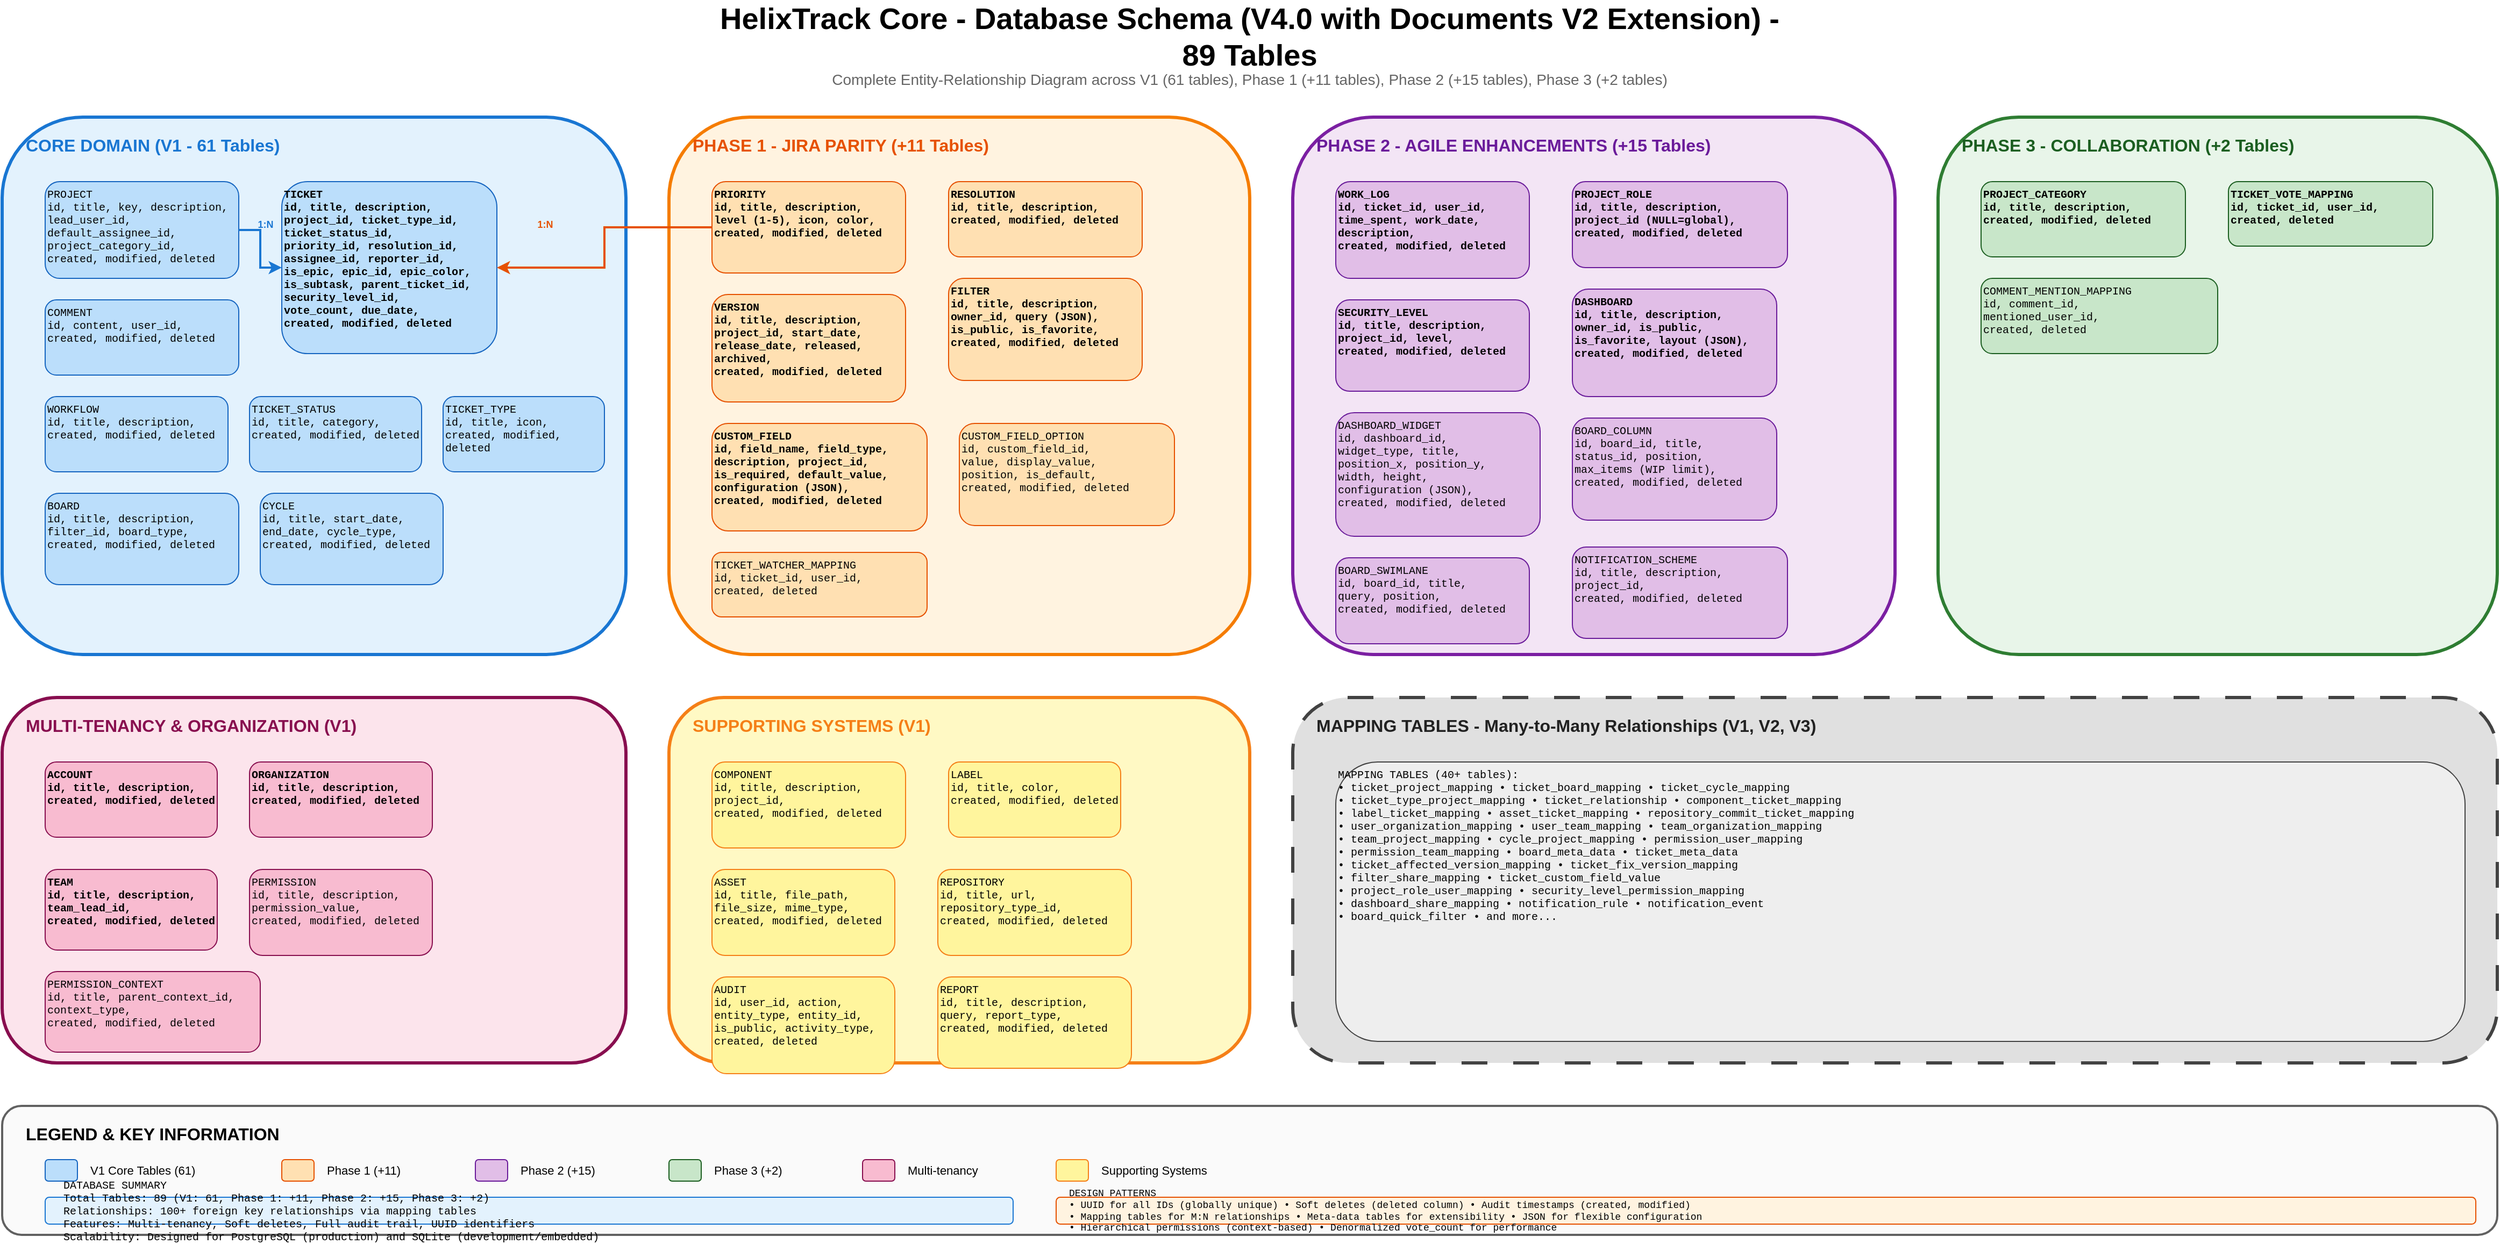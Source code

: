 <mxfile version="24.0.0">
  <diagram name="Database Schema Overview" id="db-schema">
    <mxGraphModel dx="2400" dy="1400" grid="1" gridSize="10" guides="1" tooltips="1" connect="1" arrows="1" fold="1" page="1" pageScale="1" pageWidth="2400" pageHeight="1800" math="0" shadow="0">
      <root>
        <mxCell id="0" />
        <mxCell id="1" parent="0" />

        <!-- Title -->
        <mxCell id="title" value="HelixTrack Core - Database Schema (V4.0 with Documents V2 Extension) - 89 Tables" style="text;html=1;strokeColor=none;fillColor=none;align=center;verticalAlign=middle;whiteSpace=wrap;rounded=0;fontSize=28;fontStyle=1" vertex="1" parent="1">
          <mxGeometry x="700" y="20" width="1000" height="50" as="geometry" />
        </mxCell>

        <mxCell id="subtitle" value="Complete Entity-Relationship Diagram across V1 (61 tables), Phase 1 (+11 tables), Phase 2 (+15 tables), Phase 3 (+2 tables)" style="text;html=1;strokeColor=none;fillColor=none;align=center;verticalAlign=middle;whiteSpace=wrap;rounded=0;fontSize=14;fontStyle=0;fontColor=#666666;" vertex="1" parent="1">
          <mxGeometry x="700" y="70" width="1000" height="30" as="geometry" />
        </mxCell>

        <!-- Core Domain (V1) -->
        <mxCell id="core-domain-bg" value="" style="rounded=1;whiteSpace=wrap;html=1;fillColor=#E3F2FD;strokeColor=#1976D2;strokeWidth=3;" vertex="1" parent="1">
          <mxGeometry x="40" y="120" width="580" height="500" as="geometry" />
        </mxCell>
        <mxCell id="core-domain-title" value="CORE DOMAIN (V1 - 61 Tables)" style="text;html=1;strokeColor=none;fillColor=none;align=left;verticalAlign=top;whiteSpace=wrap;rounded=0;fontSize=16;fontStyle=1;fontColor=#1976D2;" vertex="1" parent="1">
          <mxGeometry x="60" y="130" width="400" height="30" as="geometry" />
        </mxCell>

        <!-- Core Tables -->
        <mxCell id="project-table" value="PROJECT&#xa;id, title, key, description,&#xa;lead_user_id,&#xa;default_assignee_id,&#xa;project_category_id,&#xa;created, modified, deleted" style="rounded=1;whiteSpace=wrap;html=1;fillColor=#BBDEFB;strokeColor=#1565C0;align=left;verticalAlign=top;fontSize=10;fontFamily=Courier New;" vertex="1" parent="1">
          <mxGeometry x="80" y="180" width="180" height="90" as="geometry" />
        </mxCell>

        <mxCell id="ticket-table" value="TICKET&#xa;id, title, description,&#xa;project_id, ticket_type_id,&#xa;ticket_status_id,&#xa;priority_id, resolution_id,&#xa;assignee_id, reporter_id,&#xa;is_epic, epic_id, epic_color,&#xa;is_subtask, parent_ticket_id,&#xa;security_level_id,&#xa;vote_count, due_date,&#xa;created, modified, deleted" style="rounded=1;whiteSpace=wrap;html=1;fillColor=#BBDEFB;strokeColor=#1565C0;align=left;verticalAlign=top;fontSize=10;fontFamily=Courier New;fontStyle=1" vertex="1" parent="1">
          <mxGeometry x="300" y="180" width="200" height="160" as="geometry" />
        </mxCell>

        <mxCell id="comment-table" value="COMMENT&#xa;id, content, user_id,&#xa;created, modified, deleted" style="rounded=1;whiteSpace=wrap;html=1;fillColor=#BBDEFB;strokeColor=#1565C0;align=left;verticalAlign=top;fontSize=10;fontFamily=Courier New;" vertex="1" parent="1">
          <mxGeometry x="80" y="290" width="180" height="70" as="geometry" />
        </mxCell>

        <mxCell id="workflow-table" value="WORKFLOW&#xa;id, title, description,&#xa;created, modified, deleted" style="rounded=1;whiteSpace=wrap;html=1;fillColor=#BBDEFB;strokeColor=#1565C0;align=left;verticalAlign=top;fontSize=10;fontFamily=Courier New;" vertex="1" parent="1">
          <mxGeometry x="80" y="380" width="170" height="70" as="geometry" />
        </mxCell>

        <mxCell id="ticket-status-table" value="TICKET_STATUS&#xa;id, title, category,&#xa;created, modified, deleted" style="rounded=1;whiteSpace=wrap;html=1;fillColor=#BBDEFB;strokeColor=#1565C0;align=left;verticalAlign=top;fontSize=10;fontFamily=Courier New;" vertex="1" parent="1">
          <mxGeometry x="270" y="380" width="160" height="70" as="geometry" />
        </mxCell>

        <mxCell id="ticket-type-table" value="TICKET_TYPE&#xa;id, title, icon,&#xa;created, modified, deleted" style="rounded=1;whiteSpace=wrap;html=1;fillColor=#BBDEFB;strokeColor=#1565C0;align=left;verticalAlign=top;fontSize=10;fontFamily=Courier New;" vertex="1" parent="1">
          <mxGeometry x="450" y="380" width="150" height="70" as="geometry" />
        </mxCell>

        <mxCell id="board-table" value="BOARD&#xa;id, title, description,&#xa;filter_id, board_type,&#xa;created, modified, deleted" style="rounded=1;whiteSpace=wrap;html=1;fillColor=#BBDEFB;strokeColor=#1565C0;align=left;verticalAlign=top;fontSize=10;fontFamily=Courier New;" vertex="1" parent="1">
          <mxGeometry x="80" y="470" width="180" height="85" as="geometry" />
        </mxCell>

        <mxCell id="cycle-table" value="CYCLE&#xa;id, title, start_date,&#xa;end_date, cycle_type,&#xa;created, modified, deleted" style="rounded=1;whiteSpace=wrap;html=1;fillColor=#BBDEFB;strokeColor=#1565C0;align=left;verticalAlign=top;fontSize=10;fontFamily=Courier New;" vertex="1" parent="1">
          <mxGeometry x="280" y="470" width="170" height="85" as="geometry" />
        </mxCell>

        <!-- Phase 1 Domain -->
        <mxCell id="phase1-domain-bg" value="" style="rounded=1;whiteSpace=wrap;html=1;fillColor=#FFF3E0;strokeColor=#F57C00;strokeWidth=3;" vertex="1" parent="1">
          <mxGeometry x="660" y="120" width="540" height="500" as="geometry" />
        </mxCell>
        <mxCell id="phase1-domain-title" value="PHASE 1 - JIRA PARITY (+11 Tables)" style="text;html=1;strokeColor=none;fillColor=none;align=left;verticalAlign=top;whiteSpace=wrap;rounded=0;fontSize=16;fontStyle=1;fontColor=#E65100;" vertex="1" parent="1">
          <mxGeometry x="680" y="130" width="450" height="30" as="geometry" />
        </mxCell>

        <!-- Phase 1 Tables -->
        <mxCell id="priority-table" value="PRIORITY&#xa;id, title, description,&#xa;level (1-5), icon, color,&#xa;created, modified, deleted" style="rounded=1;whiteSpace=wrap;html=1;fillColor=#FFE0B2;strokeColor=#E65100;align=left;verticalAlign=top;fontSize=10;fontFamily=Courier New;fontStyle=1" vertex="1" parent="1">
          <mxGeometry x="700" y="180" width="180" height="85" as="geometry" />
        </mxCell>

        <mxCell id="resolution-table" value="RESOLUTION&#xa;id, title, description,&#xa;created, modified, deleted" style="rounded=1;whiteSpace=wrap;html=1;fillColor=#FFE0B2;strokeColor=#E65100;align=left;verticalAlign=top;fontSize=10;fontFamily=Courier New;fontStyle=1" vertex="1" parent="1">
          <mxGeometry x="920" y="180" width="180" height="70" as="geometry" />
        </mxCell>

        <mxCell id="version-table" value="VERSION&#xa;id, title, description,&#xa;project_id, start_date,&#xa;release_date, released,&#xa;archived,&#xa;created, modified, deleted" style="rounded=1;whiteSpace=wrap;html=1;fillColor=#FFE0B2;strokeColor=#E65100;align=left;verticalAlign=top;fontSize=10;fontFamily=Courier New;fontStyle=1" vertex="1" parent="1">
          <mxGeometry x="700" y="285" width="180" height="100" as="geometry" />
        </mxCell>

        <mxCell id="filter-table" value="FILTER&#xa;id, title, description,&#xa;owner_id, query (JSON),&#xa;is_public, is_favorite,&#xa;created, modified, deleted" style="rounded=1;whiteSpace=wrap;html=1;fillColor=#FFE0B2;strokeColor=#E65100;align=left;verticalAlign=top;fontSize=10;fontFamily=Courier New;fontStyle=1" vertex="1" parent="1">
          <mxGeometry x="920" y="270" width="180" height="95" as="geometry" />
        </mxCell>

        <mxCell id="custom-field-table" value="CUSTOM_FIELD&#xa;id, field_name, field_type,&#xa;description, project_id,&#xa;is_required, default_value,&#xa;configuration (JSON),&#xa;created, modified, deleted" style="rounded=1;whiteSpace=wrap;html=1;fillColor=#FFE0B2;strokeColor=#E65100;align=left;verticalAlign=top;fontSize=10;fontFamily=Courier New;fontStyle=1" vertex="1" parent="1">
          <mxGeometry x="700" y="405" width="200" height="100" as="geometry" />
        </mxCell>

        <mxCell id="custom-field-option-table" value="CUSTOM_FIELD_OPTION&#xa;id, custom_field_id,&#xa;value, display_value,&#xa;position, is_default,&#xa;created, modified, deleted" style="rounded=1;whiteSpace=wrap;html=1;fillColor=#FFE0B2;strokeColor=#E65100;align=left;verticalAlign=top;fontSize=10;fontFamily=Courier New;" vertex="1" parent="1">
          <mxGeometry x="930" y="405" width="200" height="95" as="geometry" />
        </mxCell>

        <mxCell id="ticket-watcher-table" value="TICKET_WATCHER_MAPPING&#xa;id, ticket_id, user_id,&#xa;created, deleted" style="rounded=1;whiteSpace=wrap;html=1;fillColor=#FFE0B2;strokeColor=#E65100;align=left;verticalAlign=top;fontSize=10;fontFamily=Courier New;" vertex="1" parent="1">
          <mxGeometry x="700" y="525" width="200" height="60" as="geometry" />
        </mxCell>

        <!-- Phase 2 Domain -->
        <mxCell id="phase2-domain-bg" value="" style="rounded=1;whiteSpace=wrap;html=1;fillColor=#F3E5F5;strokeColor=#7B1FA2;strokeWidth=3;" vertex="1" parent="1">
          <mxGeometry x="1240" y="120" width="560" height="500" as="geometry" />
        </mxCell>
        <mxCell id="phase2-domain-title" value="PHASE 2 - AGILE ENHANCEMENTS (+15 Tables)" style="text;html=1;strokeColor=none;fillColor=none;align=left;verticalAlign=top;whiteSpace=wrap;rounded=0;fontSize=16;fontStyle=1;fontColor=#6A1B9A;" vertex="1" parent="1">
          <mxGeometry x="1260" y="130" width="500" height="30" as="geometry" />
        </mxCell>

        <!-- Phase 2 Tables -->
        <mxCell id="work-log-table" value="WORK_LOG&#xa;id, ticket_id, user_id,&#xa;time_spent, work_date,&#xa;description,&#xa;created, modified, deleted" style="rounded=1;whiteSpace=wrap;html=1;fillColor=#E1BEE7;strokeColor=#6A1B9A;align=left;verticalAlign=top;fontSize=10;fontFamily=Courier New;fontStyle=1" vertex="1" parent="1">
          <mxGeometry x="1280" y="180" width="180" height="90" as="geometry" />
        </mxCell>

        <mxCell id="project-role-table" value="PROJECT_ROLE&#xa;id, title, description,&#xa;project_id (NULL=global),&#xa;created, modified, deleted" style="rounded=1;whiteSpace=wrap;html=1;fillColor=#E1BEE7;strokeColor=#6A1B9A;align=left;verticalAlign=top;fontSize=10;fontFamily=Courier New;fontStyle=1" vertex="1" parent="1">
          <mxGeometry x="1500" y="180" width="200" height="80" as="geometry" />
        </mxCell>

        <mxCell id="security-level-table" value="SECURITY_LEVEL&#xa;id, title, description,&#xa;project_id, level,&#xa;created, modified, deleted" style="rounded=1;whiteSpace=wrap;html=1;fillColor=#E1BEE7;strokeColor=#6A1B9A;align=left;verticalAlign=top;fontSize=10;fontFamily=Courier New;fontStyle=1" vertex="1" parent="1">
          <mxGeometry x="1280" y="290" width="180" height="85" as="geometry" />
        </mxCell>

        <mxCell id="dashboard-table" value="DASHBOARD&#xa;id, title, description,&#xa;owner_id, is_public,&#xa;is_favorite, layout (JSON),&#xa;created, modified, deleted" style="rounded=1;whiteSpace=wrap;html=1;fillColor=#E1BEE7;strokeColor=#6A1B9A;align=left;verticalAlign=top;fontSize=10;fontFamily=Courier New;fontStyle=1" vertex="1" parent="1">
          <mxGeometry x="1500" y="280" width="190" height="100" as="geometry" />
        </mxCell>

        <mxCell id="dashboard-widget-table" value="DASHBOARD_WIDGET&#xa;id, dashboard_id,&#xa;widget_type, title,&#xa;position_x, position_y,&#xa;width, height,&#xa;configuration (JSON),&#xa;created, modified, deleted" style="rounded=1;whiteSpace=wrap;html=1;fillColor=#E1BEE7;strokeColor=#6A1B9A;align=left;verticalAlign=top;fontSize=10;fontFamily=Courier New;" vertex="1" parent="1">
          <mxGeometry x="1280" y="395" width="190" height="115" as="geometry" />
        </mxCell>

        <mxCell id="board-column-table" value="BOARD_COLUMN&#xa;id, board_id, title,&#xa;status_id, position,&#xa;max_items (WIP limit),&#xa;created, modified, deleted" style="rounded=1;whiteSpace=wrap;html=1;fillColor=#E1BEE7;strokeColor=#6A1B9A;align=left;verticalAlign=top;fontSize=10;fontFamily=Courier New;" vertex="1" parent="1">
          <mxGeometry x="1500" y="400" width="190" height="95" as="geometry" />
        </mxCell>

        <mxCell id="board-swimlane-table" value="BOARD_SWIMLANE&#xa;id, board_id, title,&#xa;query, position,&#xa;created, modified, deleted" style="rounded=1;whiteSpace=wrap;html=1;fillColor=#E1BEE7;strokeColor=#6A1B9A;align=left;verticalAlign=top;fontSize=10;fontFamily=Courier New;" vertex="1" parent="1">
          <mxGeometry x="1280" y="530" width="180" height="80" as="geometry" />
        </mxCell>

        <mxCell id="notification-scheme-table" value="NOTIFICATION_SCHEME&#xa;id, title, description,&#xa;project_id,&#xa;created, modified, deleted" style="rounded=1;whiteSpace=wrap;html=1;fillColor=#E1BEE7;strokeColor=#6A1B9A;align=left;verticalAlign=top;fontSize=10;fontFamily=Courier New;" vertex="1" parent="1">
          <mxGeometry x="1500" y="520" width="200" height="85" as="geometry" />
        </mxCell>

        <!-- Phase 3 Domain -->
        <mxCell id="phase3-domain-bg" value="" style="rounded=1;whiteSpace=wrap;html=1;fillColor=#E8F5E9;strokeColor=#2E7D32;strokeWidth=3;" vertex="1" parent="1">
          <mxGeometry x="1840" y="120" width="520" height="500" as="geometry" />
        </mxCell>
        <mxCell id="phase3-domain-title" value="PHASE 3 - COLLABORATION (+2 Tables)" style="text;html=1;strokeColor=none;fillColor=none;align=left;verticalAlign=top;whiteSpace=wrap;rounded=0;fontSize=16;fontStyle=1;fontColor=#1B5E20;" vertex="1" parent="1">
          <mxGeometry x="1860" y="130" width="450" height="30" as="geometry" />
        </mxCell>

        <!-- Phase 3 Tables -->
        <mxCell id="project-category-table" value="PROJECT_CATEGORY&#xa;id, title, description,&#xa;created, modified, deleted" style="rounded=1;whiteSpace=wrap;html=1;fillColor=#C8E6C9;strokeColor=#1B5E20;align=left;verticalAlign=top;fontSize=10;fontFamily=Courier New;fontStyle=1" vertex="1" parent="1">
          <mxGeometry x="1880" y="180" width="190" height="70" as="geometry" />
        </mxCell>

        <mxCell id="ticket-vote-table" value="TICKET_VOTE_MAPPING&#xa;id, ticket_id, user_id,&#xa;created, deleted" style="rounded=1;whiteSpace=wrap;html=1;fillColor=#C8E6C9;strokeColor=#1B5E20;align=left;verticalAlign=top;fontSize=10;fontFamily=Courier New;fontStyle=1" vertex="1" parent="1">
          <mxGeometry x="2110" y="180" width="190" height="60" as="geometry" />
        </mxCell>

        <mxCell id="comment-mention-table" value="COMMENT_MENTION_MAPPING&#xa;id, comment_id,&#xa;mentioned_user_id,&#xa;created, deleted" style="rounded=1;whiteSpace=wrap;html=1;fillColor=#C8E6C9;strokeColor=#1B5E20;align=left;verticalAlign=top;fontSize=10;fontFamily=Courier New;" vertex="1" parent="1">
          <mxGeometry x="1880" y="270" width="220" height="70" as="geometry" />
        </mxCell>

        <!-- Multi-tenancy Domain -->
        <mxCell id="multi-tenancy-bg" value="" style="rounded=1;whiteSpace=wrap;html=1;fillColor=#FCE4EC;strokeColor=#880E4F;strokeWidth=3;" vertex="1" parent="1">
          <mxGeometry x="40" y="660" width="580" height="340" as="geometry" />
        </mxCell>
        <mxCell id="multi-tenancy-title" value="MULTI-TENANCY &amp; ORGANIZATION (V1)" style="text;html=1;strokeColor=none;fillColor=none;align=left;verticalAlign=top;whiteSpace=wrap;rounded=0;fontSize=16;fontStyle=1;fontColor=#880E4F;" vertex="1" parent="1">
          <mxGeometry x="60" y="670" width="450" height="30" as="geometry" />
        </mxCell>

        <mxCell id="account-table" value="ACCOUNT&#xa;id, title, description,&#xa;created, modified, deleted" style="rounded=1;whiteSpace=wrap;html=1;fillColor=#F8BBD0;strokeColor=#880E4F;align=left;verticalAlign=top;fontSize=10;fontFamily=Courier New;fontStyle=1" vertex="1" parent="1">
          <mxGeometry x="80" y="720" width="160" height="70" as="geometry" />
        </mxCell>

        <mxCell id="organization-table" value="ORGANIZATION&#xa;id, title, description,&#xa;created, modified, deleted" style="rounded=1;whiteSpace=wrap;html=1;fillColor=#F8BBD0;strokeColor=#880E4F;align=left;verticalAlign=top;fontSize=10;fontFamily=Courier New;fontStyle=1" vertex="1" parent="1">
          <mxGeometry x="270" y="720" width="170" height="70" as="geometry" />
        </mxCell>

        <mxCell id="team-table" value="TEAM&#xa;id, title, description,&#xa;team_lead_id,&#xa;created, modified, deleted" style="rounded=1;whiteSpace=wrap;html=1;fillColor=#F8BBD0;strokeColor=#880E4F;align=left;verticalAlign=top;fontSize=10;fontFamily=Courier New;fontStyle=1" vertex="1" parent="1">
          <mxGeometry x="80" y="820" width="160" height="75" as="geometry" />
        </mxCell>

        <mxCell id="permission-table" value="PERMISSION&#xa;id, title, description,&#xa;permission_value,&#xa;created, modified, deleted" style="rounded=1;whiteSpace=wrap;html=1;fillColor=#F8BBD0;strokeColor=#880E4F;align=left;verticalAlign=top;fontSize=10;fontFamily=Courier New;" vertex="1" parent="1">
          <mxGeometry x="270" y="820" width="170" height="80" as="geometry" />
        </mxCell>

        <mxCell id="permission-context-table" value="PERMISSION_CONTEXT&#xa;id, title, parent_context_id,&#xa;context_type,&#xa;created, modified, deleted" style="rounded=1;whiteSpace=wrap;html=1;fillColor=#F8BBD0;strokeColor=#880E4F;align=left;verticalAlign=top;fontSize=10;fontFamily=Courier New;" vertex="1" parent="1">
          <mxGeometry x="80" y="915" width="200" height="75" as="geometry" />
        </mxCell>

        <!-- Supporting Systems -->
        <mxCell id="supporting-bg" value="" style="rounded=1;whiteSpace=wrap;html=1;fillColor=#FFF9C4;strokeColor=#F57F17;strokeWidth=3;" vertex="1" parent="1">
          <mxGeometry x="660" y="660" width="540" height="340" as="geometry" />
        </mxCell>
        <mxCell id="supporting-title" value="SUPPORTING SYSTEMS (V1)" style="text;html=1;strokeColor=none;fillColor=none;align=left;verticalAlign=top;whiteSpace=wrap;rounded=0;fontSize=16;fontStyle=1;fontColor=#F57F17;" vertex="1" parent="1">
          <mxGeometry x="680" y="670" width="400" height="30" as="geometry" />
        </mxCell>

        <mxCell id="component-table" value="COMPONENT&#xa;id, title, description,&#xa;project_id,&#xa;created, modified, deleted" style="rounded=1;whiteSpace=wrap;html=1;fillColor=#FFF59D;strokeColor=#F57F17;align=left;verticalAlign=top;fontSize=10;fontFamily=Courier New;" vertex="1" parent="1">
          <mxGeometry x="700" y="720" width="180" height="80" as="geometry" />
        </mxCell>

        <mxCell id="label-table" value="LABEL&#xa;id, title, color,&#xa;created, modified, deleted" style="rounded=1;whiteSpace=wrap;html=1;fillColor=#FFF59D;strokeColor=#F57F17;align=left;verticalAlign=top;fontSize=10;fontFamily=Courier New;" vertex="1" parent="1">
          <mxGeometry x="920" y="720" width="160" height="70" as="geometry" />
        </mxCell>

        <mxCell id="asset-table" value="ASSET&#xa;id, title, file_path,&#xa;file_size, mime_type,&#xa;created, modified, deleted" style="rounded=1;whiteSpace=wrap;html=1;fillColor=#FFF59D;strokeColor=#F57F17;align=left;verticalAlign=top;fontSize=10;fontFamily=Courier New;" vertex="1" parent="1">
          <mxGeometry x="700" y="820" width="170" height="80" as="geometry" />
        </mxCell>

        <mxCell id="repository-table" value="REPOSITORY&#xa;id, title, url,&#xa;repository_type_id,&#xa;created, modified, deleted" style="rounded=1;whiteSpace=wrap;html=1;fillColor=#FFF59D;strokeColor=#F57F17;align=left;verticalAlign=top;fontSize=10;fontFamily=Courier New;" vertex="1" parent="1">
          <mxGeometry x="910" y="820" width="180" height="80" as="geometry" />
        </mxCell>

        <mxCell id="audit-table" value="AUDIT&#xa;id, user_id, action,&#xa;entity_type, entity_id,&#xa;is_public, activity_type,&#xa;created, deleted" style="rounded=1;whiteSpace=wrap;html=1;fillColor=#FFF59D;strokeColor=#F57F17;align=left;verticalAlign=top;fontSize=10;fontFamily=Courier New;" vertex="1" parent="1">
          <mxGeometry x="700" y="920" width="170" height="90" as="geometry" />
        </mxCell>

        <mxCell id="report-table" value="REPORT&#xa;id, title, description,&#xa;query, report_type,&#xa;created, modified, deleted" style="rounded=1;whiteSpace=wrap;html=1;fillColor=#FFF59D;strokeColor=#F57F17;align=left;verticalAlign=top;fontSize=10;fontFamily=Courier New;" vertex="1" parent="1">
          <mxGeometry x="910" y="920" width="180" height="85" as="geometry" />
        </mxCell>

        <!-- Mapping Tables -->
        <mxCell id="mapping-bg" value="" style="rounded=1;whiteSpace=wrap;html=1;fillColor=#E0E0E0;strokeColor=#424242;strokeWidth=3;dashed=1;dashPattern=8 8;" vertex="1" parent="1">
          <mxGeometry x="1240" y="660" width="1120" height="340" as="geometry" />
        </mxCell>
        <mxCell id="mapping-title" value="MAPPING TABLES - Many-to-Many Relationships (V1, V2, V3)" style="text;html=1;strokeColor=none;fillColor=none;align=left;verticalAlign=top;whiteSpace=wrap;rounded=0;fontSize=16;fontStyle=1;fontColor=#212121;" vertex="1" parent="1">
          <mxGeometry x="1260" y="670" width="680" height="30" as="geometry" />
        </mxCell>

        <mxCell id="mapping-list" value="MAPPING TABLES (40+ tables):&#xa;• ticket_project_mapping • ticket_board_mapping • ticket_cycle_mapping&#xa;• ticket_type_project_mapping • ticket_relationship • component_ticket_mapping&#xa;• label_ticket_mapping • asset_ticket_mapping • repository_commit_ticket_mapping&#xa;• user_organization_mapping • user_team_mapping • team_organization_mapping&#xa;• team_project_mapping • cycle_project_mapping • permission_user_mapping&#xa;• permission_team_mapping • board_meta_data • ticket_meta_data&#xa;• ticket_affected_version_mapping • ticket_fix_version_mapping&#xa;• filter_share_mapping • ticket_custom_field_value&#xa;• project_role_user_mapping • security_level_permission_mapping&#xa;• dashboard_share_mapping • notification_rule • notification_event&#xa;• board_quick_filter • and more..." style="rounded=1;whiteSpace=wrap;html=1;fillColor=#EEEEEE;strokeColor=#424242;align=left;verticalAlign=top;fontSize=10;fontFamily=Courier New;" vertex="1" parent="1">
          <mxGeometry x="1280" y="720" width="1050" height="260" as="geometry" />
        </mxCell>

        <!-- Relationships -->
        <mxCell id="rel1" style="edgeStyle=orthogonalEdgeStyle;rounded=0;orthogonalLoop=1;jettySize=auto;html=1;strokeWidth=2;strokeColor=#1976D2;endArrow=classic;endFill=1;" edge="1" parent="1" source="project-table" target="ticket-table">
          <mxGeometry relative="1" as="geometry" />
        </mxCell>
        <mxCell id="rel1-label" value="1:N" style="text;html=1;align=center;verticalAlign=middle;whiteSpace=wrap;fontSize=9;fontStyle=1;fontColor=#1976D2;" vertex="1" parent="1">
          <mxGeometry x="270" y="210" width="30" height="20" as="geometry" />
        </mxCell>

        <mxCell id="rel2" style="edgeStyle=orthogonalEdgeStyle;rounded=0;orthogonalLoop=1;jettySize=auto;html=1;strokeWidth=2;strokeColor=#E65100;endArrow=classic;endFill=1;" edge="1" parent="1" source="priority-table" target="ticket-table">
          <mxGeometry relative="1" as="geometry" />
        </mxCell>
        <mxCell id="rel2-label" value="1:N" style="text;html=1;align=center;verticalAlign=middle;whiteSpace=wrap;fontSize=9;fontStyle=1;fontColor=#E65100;" vertex="1" parent="1">
          <mxGeometry x="530" y="210" width="30" height="20" as="geometry" />
        </mxCell>

        <!-- Legend -->
        <mxCell id="legend-bg" value="" style="rounded=1;whiteSpace=wrap;html=1;fillColor=#FAFAFA;strokeColor=#616161;strokeWidth=2;" vertex="1" parent="1">
          <mxGeometry x="40" y="1040" width="2320" height="120" as="geometry" />
        </mxCell>
        <mxCell id="legend-title" value="LEGEND &amp; KEY INFORMATION" style="text;html=1;strokeColor=none;fillColor=none;align=left;verticalAlign=top;whiteSpace=wrap;rounded=0;fontSize=16;fontStyle=1" vertex="1" parent="1">
          <mxGeometry x="60" y="1050" width="400" height="30" as="geometry" />
        </mxCell>

        <!-- Color coding -->
        <mxCell id="legend-v1" value="" style="rounded=1;whiteSpace=wrap;html=1;fillColor=#BBDEFB;strokeColor=#1565C0;" vertex="1" parent="1">
          <mxGeometry x="80" y="1090" width="30" height="20" as="geometry" />
        </mxCell>
        <mxCell id="legend-v1-text" value="V1 Core Tables (61)" style="text;html=1;align=left;verticalAlign=middle;whiteSpace=wrap;fontSize=11;" vertex="1" parent="1">
          <mxGeometry x="120" y="1085" width="160" height="30" as="geometry" />
        </mxCell>

        <mxCell id="legend-phase1" value="" style="rounded=1;whiteSpace=wrap;html=1;fillColor=#FFE0B2;strokeColor=#E65100;" vertex="1" parent="1">
          <mxGeometry x="300" y="1090" width="30" height="20" as="geometry" />
        </mxCell>
        <mxCell id="legend-phase1-text" value="Phase 1 (+11)" style="text;html=1;align=left;verticalAlign=middle;whiteSpace=wrap;fontSize=11;" vertex="1" parent="1">
          <mxGeometry x="340" y="1085" width="120" height="30" as="geometry" />
        </mxCell>

        <mxCell id="legend-phase2" value="" style="rounded=1;whiteSpace=wrap;html=1;fillColor=#E1BEE7;strokeColor=#6A1B9A;" vertex="1" parent="1">
          <mxGeometry x="480" y="1090" width="30" height="20" as="geometry" />
        </mxCell>
        <mxCell id="legend-phase2-text" value="Phase 2 (+15)" style="text;html=1;align=left;verticalAlign=middle;whiteSpace=wrap;fontSize=11;" vertex="1" parent="1">
          <mxGeometry x="520" y="1085" width="120" height="30" as="geometry" />
        </mxCell>

        <mxCell id="legend-phase3" value="" style="rounded=1;whiteSpace=wrap;html=1;fillColor=#C8E6C9;strokeColor=#1B5E20;" vertex="1" parent="1">
          <mxGeometry x="660" y="1090" width="30" height="20" as="geometry" />
        </mxCell>
        <mxCell id="legend-phase3-text" value="Phase 3 (+2)" style="text;html=1;align=left;verticalAlign=middle;whiteSpace=wrap;fontSize=11;" vertex="1" parent="1">
          <mxGeometry x="700" y="1085" width="120" height="30" as="geometry" />
        </mxCell>

        <mxCell id="legend-multi" value="" style="rounded=1;whiteSpace=wrap;html=1;fillColor=#F8BBD0;strokeColor=#880E4F;" vertex="1" parent="1">
          <mxGeometry x="840" y="1090" width="30" height="20" as="geometry" />
        </mxCell>
        <mxCell id="legend-multi-text" value="Multi-tenancy" style="text;html=1;align=left;verticalAlign=middle;whiteSpace=wrap;fontSize=11;" vertex="1" parent="1">
          <mxGeometry x="880" y="1085" width="120" height="30" as="geometry" />
        </mxCell>

        <mxCell id="legend-support" value="" style="rounded=1;whiteSpace=wrap;html=1;fillColor=#FFF59D;strokeColor=#F57F17;" vertex="1" parent="1">
          <mxGeometry x="1020" y="1090" width="30" height="20" as="geometry" />
        </mxCell>
        <mxCell id="legend-support-text" value="Supporting Systems" style="text;html=1;align=left;verticalAlign=middle;whiteSpace=wrap;fontSize=11;" vertex="1" parent="1">
          <mxGeometry x="1060" y="1085" width="150" height="30" as="geometry" />
        </mxCell>

        <!-- Summary -->
        <mxCell id="summary" value="DATABASE SUMMARY&#xa;Total Tables: 89 (V1: 61, Phase 1: +11, Phase 2: +15, Phase 3: +2)&#xa;Relationships: 100+ foreign key relationships via mapping tables&#xa;Features: Multi-tenancy, Soft deletes, Full audit trail, UUID identifiers&#xa;Scalability: Designed for PostgreSQL (production) and SQLite (development/embedded)" style="rounded=1;whiteSpace=wrap;html=1;fillColor=#E3F2FD;strokeColor=#1976D2;fontSize=10;align=left;spacingLeft=15;fontFamily=Courier New;" vertex="1" parent="1">
          <mxGeometry x="80" y="1125" width="900" height="25" as="geometry" />
        </mxCell>

        <mxCell id="patterns" value="DESIGN PATTERNS&#xa;• UUID for all IDs (globally unique) • Soft deletes (deleted column) • Audit timestamps (created, modified)&#xa;• Mapping tables for M:N relationships • Meta-data tables for extensibility • JSON for flexible configuration&#xa;• Hierarchical permissions (context-based) • Denormalized vote_count for performance" style="rounded=1;whiteSpace=wrap;html=1;fillColor=#FFF3E0;strokeColor=#E65100;fontSize=9;align=left;spacingLeft=10;fontFamily=Courier New;" vertex="1" parent="1">
          <mxGeometry x="1020" y="1125" width="1320" height="25" as="geometry" />
        </mxCell>

      </root>
    </mxGraphModel>
  </diagram>
</mxfile>

